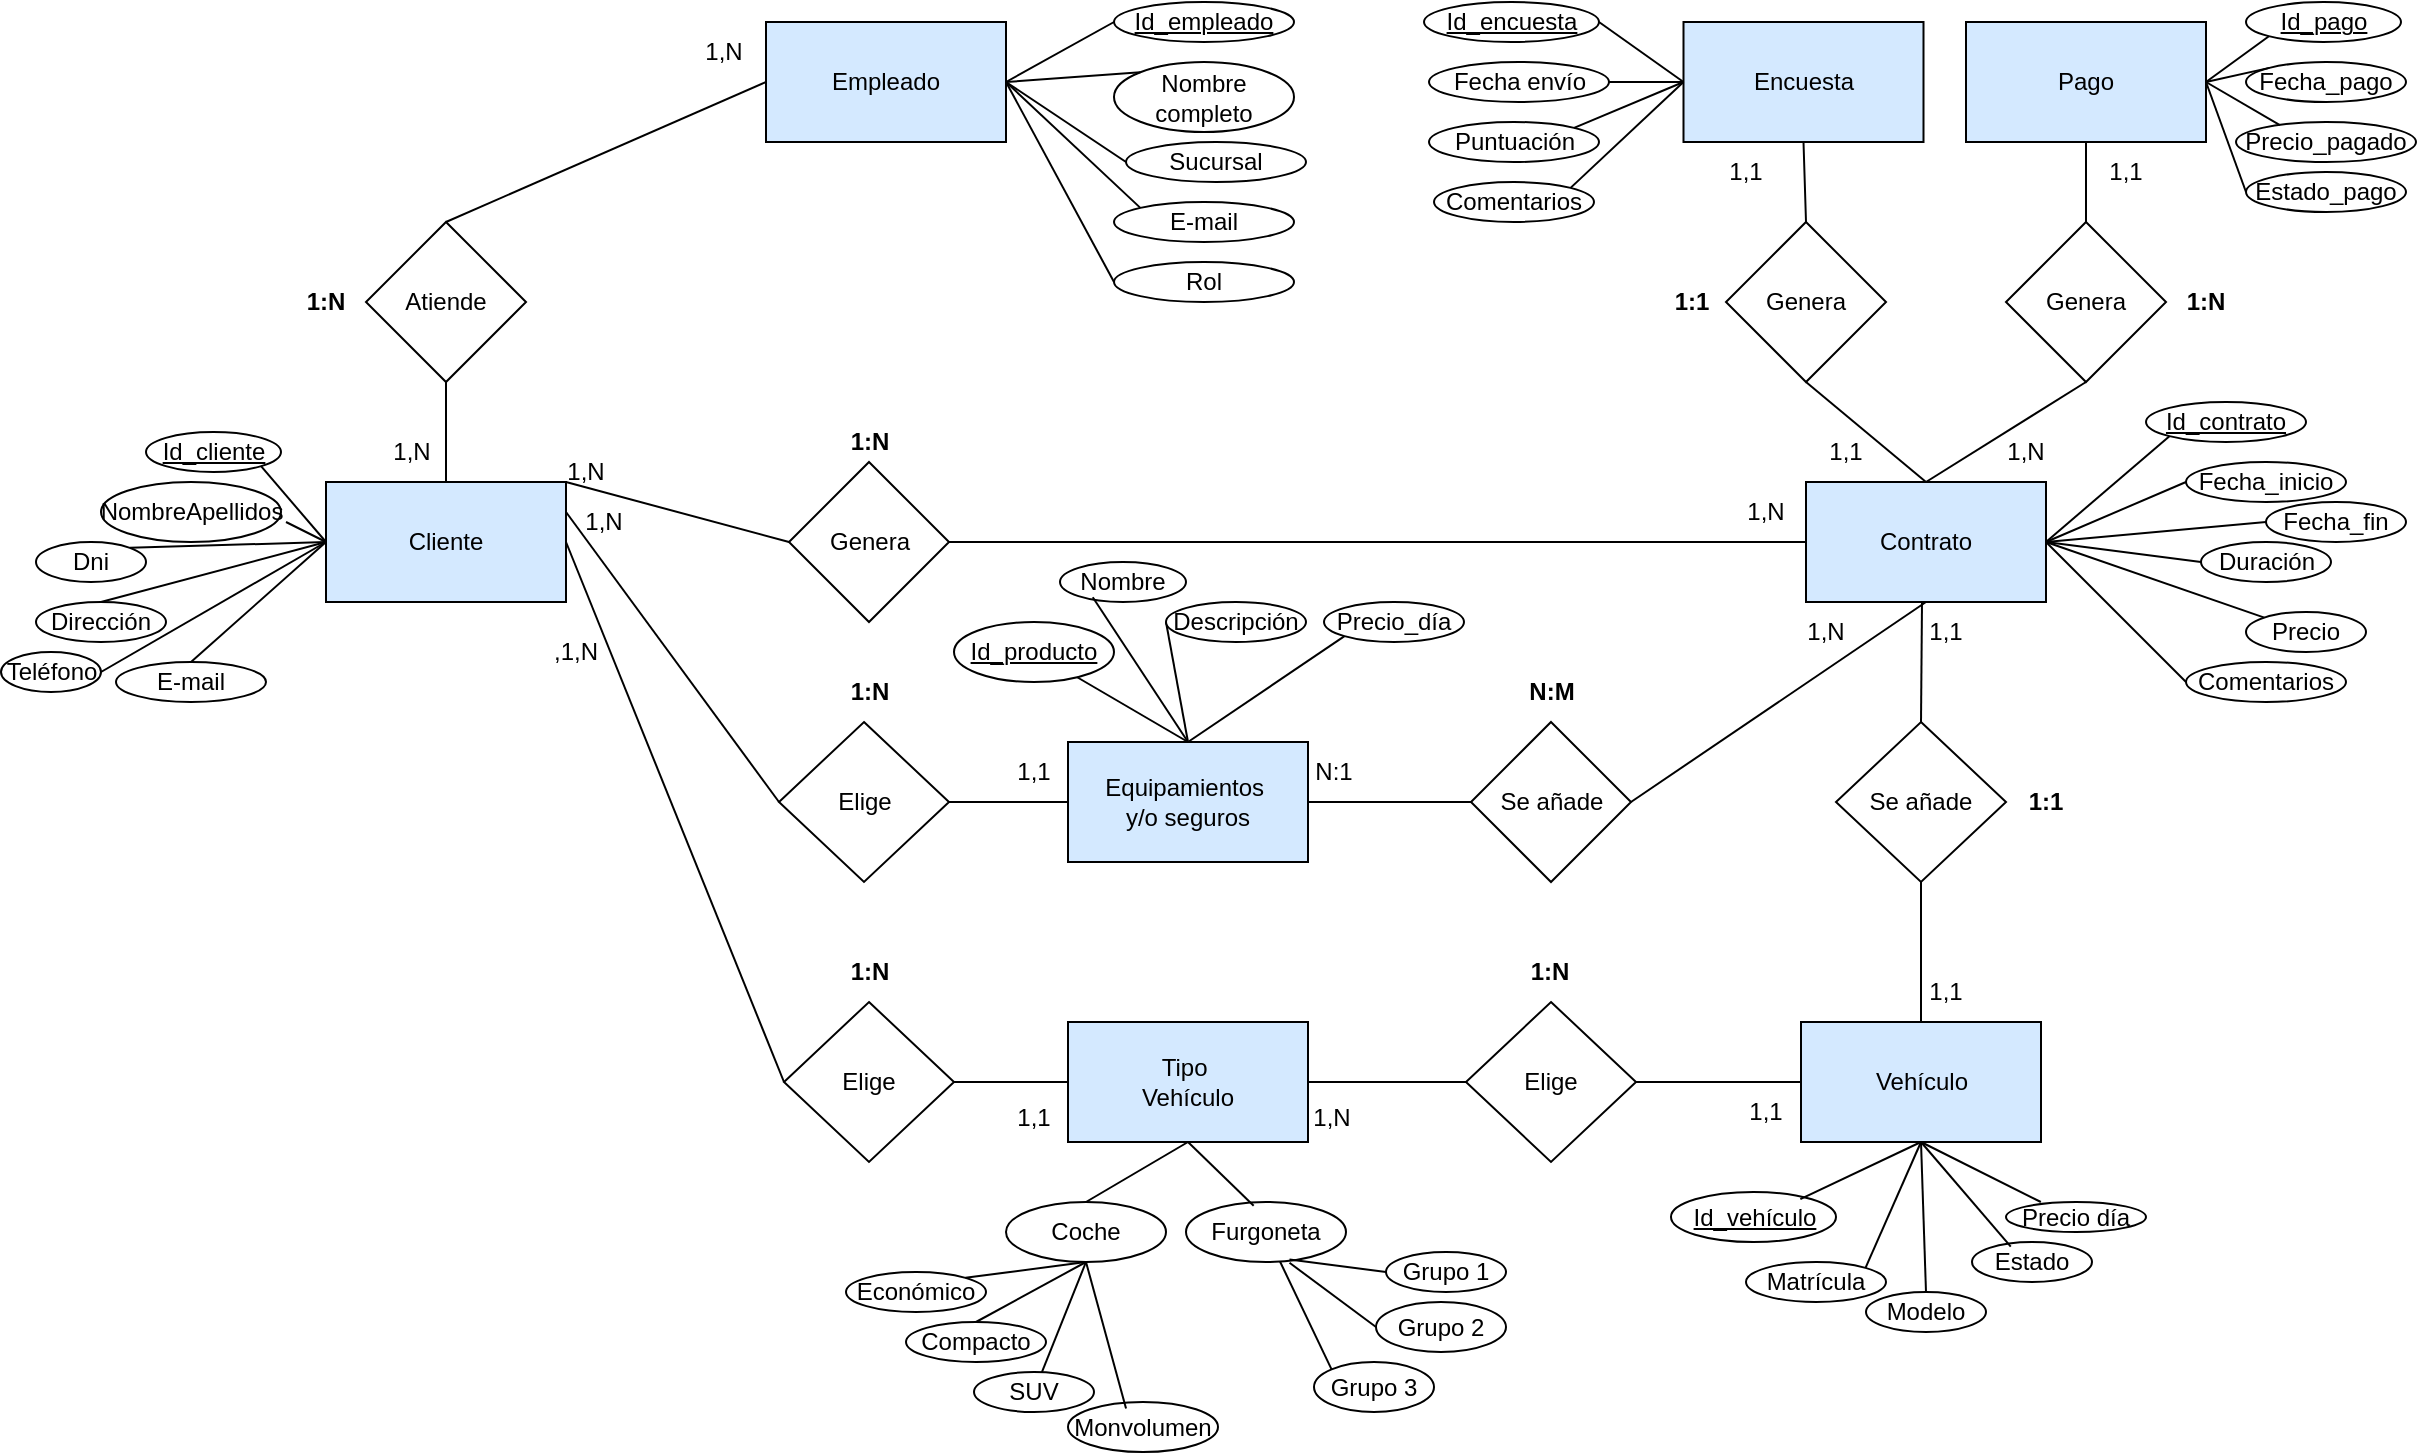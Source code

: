<mxfile version="22.0.2" type="device">
  <diagram name="Página-1" id="fV-J__cZfQo93oOP77fv">
    <mxGraphModel dx="2089" dy="1761" grid="1" gridSize="10" guides="1" tooltips="1" connect="1" arrows="1" fold="1" page="1" pageScale="1" pageWidth="827" pageHeight="1169" background="#FFFFFF" math="0" shadow="0">
      <root>
        <mxCell id="0" />
        <mxCell id="1" parent="0" />
        <mxCell id="uSXimBow2SyvMB53U5gD-1" value="Tipo&amp;nbsp;&lt;br&gt;Vehículo" style="rounded=0;whiteSpace=wrap;html=1;fillColor=#D4E9FF;" parent="1" vertex="1">
          <mxGeometry x="251" y="240" width="120" height="60" as="geometry" />
        </mxCell>
        <mxCell id="uSXimBow2SyvMB53U5gD-2" value="Equipamientos&amp;nbsp;&lt;br&gt;y/o seguros" style="rounded=0;whiteSpace=wrap;html=1;fillColor=#D4E9FF" parent="1" vertex="1">
          <mxGeometry x="251" y="100" width="120" height="60" as="geometry" />
        </mxCell>
        <mxCell id="uSXimBow2SyvMB53U5gD-3" value="Contrato" style="rounded=0;whiteSpace=wrap;html=1;fillColor=#D4E9FF" parent="1" vertex="1">
          <mxGeometry x="620" y="-30" width="120" height="60" as="geometry" />
        </mxCell>
        <mxCell id="uSXimBow2SyvMB53U5gD-4" value="Cliente" style="rounded=0;whiteSpace=wrap;html=1;fillColor=#D4E9FF;" parent="1" vertex="1">
          <mxGeometry x="-120" y="-30" width="120" height="60" as="geometry" />
        </mxCell>
        <mxCell id="uSXimBow2SyvMB53U5gD-5" value="Empleado" style="rounded=0;whiteSpace=wrap;html=1;fillColor=#D4E9FF;" parent="1" vertex="1">
          <mxGeometry x="100" y="-260" width="120" height="60" as="geometry" />
        </mxCell>
        <mxCell id="uSXimBow2SyvMB53U5gD-6" value="Pago" style="rounded=0;whiteSpace=wrap;html=1;fillColor=#D4E9FF;" parent="1" vertex="1">
          <mxGeometry x="700" y="-260" width="120" height="60" as="geometry" />
        </mxCell>
        <mxCell id="uSXimBow2SyvMB53U5gD-7" value="Encuesta" style="rounded=0;whiteSpace=wrap;html=1;fillColor=#D4E9FF" parent="1" vertex="1">
          <mxGeometry x="558.75" y="-260" width="120" height="60" as="geometry" />
        </mxCell>
        <mxCell id="uSXimBow2SyvMB53U5gD-16" value="Fecha_inicio" style="ellipse;whiteSpace=wrap;html=1;" parent="1" vertex="1">
          <mxGeometry x="810" y="-40" width="80" height="20" as="geometry" />
        </mxCell>
        <mxCell id="uSXimBow2SyvMB53U5gD-21" value="Precio" style="ellipse;whiteSpace=wrap;html=1;" parent="1" vertex="1">
          <mxGeometry x="840" y="35" width="60" height="20" as="geometry" />
        </mxCell>
        <mxCell id="uSXimBow2SyvMB53U5gD-22" value="&lt;div&gt;Duración&lt;/div&gt;" style="ellipse;whiteSpace=wrap;html=1;" parent="1" vertex="1">
          <mxGeometry x="817.5" width="65" height="20" as="geometry" />
        </mxCell>
        <mxCell id="uSXimBow2SyvMB53U5gD-23" value="&lt;div&gt;Comentarios&lt;/div&gt;" style="ellipse;whiteSpace=wrap;html=1;" parent="1" vertex="1">
          <mxGeometry x="810" y="60" width="80" height="20" as="geometry" />
        </mxCell>
        <mxCell id="uSXimBow2SyvMB53U5gD-25" value="Fecha_pago" style="ellipse;whiteSpace=wrap;html=1;" parent="1" vertex="1">
          <mxGeometry x="840" y="-240" width="80" height="20" as="geometry" />
        </mxCell>
        <mxCell id="uSXimBow2SyvMB53U5gD-26" value="&lt;div&gt;Fecha_fin&lt;/div&gt;" style="ellipse;whiteSpace=wrap;html=1;" parent="1" vertex="1">
          <mxGeometry x="850" y="-20" width="70" height="20" as="geometry" />
        </mxCell>
        <mxCell id="uSXimBow2SyvMB53U5gD-27" value="&lt;u&gt;Id_contrato&lt;/u&gt;" style="ellipse;whiteSpace=wrap;html=1;" parent="1" vertex="1">
          <mxGeometry x="790" y="-70" width="80" height="20" as="geometry" />
        </mxCell>
        <mxCell id="uSXimBow2SyvMB53U5gD-28" value="" style="endArrow=none;html=1;rounded=0;exitX=1;exitY=0.5;exitDx=0;exitDy=0;entryX=0;entryY=0.5;entryDx=0;entryDy=0;" parent="1" source="uSXimBow2SyvMB53U5gD-3" target="uSXimBow2SyvMB53U5gD-22" edge="1">
          <mxGeometry width="50" height="50" relative="1" as="geometry">
            <mxPoint x="790" y="-40" as="sourcePoint" />
            <mxPoint x="894.657" y="22.794" as="targetPoint" />
          </mxGeometry>
        </mxCell>
        <mxCell id="uSXimBow2SyvMB53U5gD-29" value="" style="endArrow=none;html=1;rounded=0;entryX=1;entryY=0.5;entryDx=0;entryDy=0;exitX=0;exitY=1;exitDx=0;exitDy=0;" parent="1" source="uSXimBow2SyvMB53U5gD-27" target="uSXimBow2SyvMB53U5gD-3" edge="1">
          <mxGeometry width="50" height="50" relative="1" as="geometry">
            <mxPoint x="335" y="170" as="sourcePoint" />
            <mxPoint x="440" y="148" as="targetPoint" />
          </mxGeometry>
        </mxCell>
        <mxCell id="uSXimBow2SyvMB53U5gD-30" value="" style="endArrow=none;html=1;rounded=0;entryX=0;entryY=0.5;entryDx=0;entryDy=0;exitX=1;exitY=0.5;exitDx=0;exitDy=0;" parent="1" source="uSXimBow2SyvMB53U5gD-3" target="uSXimBow2SyvMB53U5gD-26" edge="1">
          <mxGeometry width="50" height="50" relative="1" as="geometry">
            <mxPoint x="415" y="140" as="sourcePoint" />
            <mxPoint x="465" y="90" as="targetPoint" />
          </mxGeometry>
        </mxCell>
        <mxCell id="uSXimBow2SyvMB53U5gD-31" value="" style="endArrow=none;html=1;rounded=0;entryX=1;entryY=0.5;entryDx=0;entryDy=0;exitX=0;exitY=0.5;exitDx=0;exitDy=0;" parent="1" source="uSXimBow2SyvMB53U5gD-16" target="uSXimBow2SyvMB53U5gD-3" edge="1">
          <mxGeometry width="50" height="50" relative="1" as="geometry">
            <mxPoint x="389" y="140" as="sourcePoint" />
            <mxPoint x="439" y="90" as="targetPoint" />
          </mxGeometry>
        </mxCell>
        <mxCell id="uSXimBow2SyvMB53U5gD-32" value="" style="endArrow=none;html=1;rounded=0;entryX=0;entryY=0.5;entryDx=0;entryDy=0;exitX=1;exitY=0.5;exitDx=0;exitDy=0;" parent="1" source="uSXimBow2SyvMB53U5gD-3" target="uSXimBow2SyvMB53U5gD-23" edge="1">
          <mxGeometry width="50" height="50" relative="1" as="geometry">
            <mxPoint x="770" y="120" as="sourcePoint" />
            <mxPoint x="475" y="104" as="targetPoint" />
          </mxGeometry>
        </mxCell>
        <mxCell id="uSXimBow2SyvMB53U5gD-33" value="" style="endArrow=none;html=1;rounded=0;entryX=1;entryY=0;entryDx=0;entryDy=0;exitX=0;exitY=0.5;exitDx=0;exitDy=0;" parent="1" source="uSXimBow2SyvMB53U5gD-7" target="uSXimBow2SyvMB53U5gD-76" edge="1">
          <mxGeometry width="50" height="50" relative="1" as="geometry">
            <mxPoint x="340" y="110" as="sourcePoint" />
            <mxPoint x="290" y="535" as="targetPoint" />
          </mxGeometry>
        </mxCell>
        <mxCell id="uSXimBow2SyvMB53U5gD-34" value="" style="endArrow=none;html=1;rounded=0;exitX=1;exitY=0.5;exitDx=0;exitDy=0;" parent="1" source="uSXimBow2SyvMB53U5gD-3" target="uSXimBow2SyvMB53U5gD-21" edge="1">
          <mxGeometry width="50" height="50" relative="1" as="geometry">
            <mxPoint x="770" y="120" as="sourcePoint" />
            <mxPoint x="630" y="110" as="targetPoint" />
          </mxGeometry>
        </mxCell>
        <mxCell id="uSXimBow2SyvMB53U5gD-35" value="&lt;u&gt;Id_pago&lt;/u&gt;" style="ellipse;whiteSpace=wrap;html=1;" parent="1" vertex="1">
          <mxGeometry x="840" y="-270" width="77.5" height="20" as="geometry" />
        </mxCell>
        <mxCell id="uSXimBow2SyvMB53U5gD-36" value="Estado_pago" style="ellipse;whiteSpace=wrap;html=1;" parent="1" vertex="1">
          <mxGeometry x="840" y="-185" width="80" height="20" as="geometry" />
        </mxCell>
        <mxCell id="uSXimBow2SyvMB53U5gD-37" value="Precio_pagado" style="ellipse;whiteSpace=wrap;html=1;" parent="1" vertex="1">
          <mxGeometry x="835" y="-210" width="90" height="20" as="geometry" />
        </mxCell>
        <mxCell id="uSXimBow2SyvMB53U5gD-38" value="" style="endArrow=none;html=1;rounded=0;entryX=0;entryY=0;entryDx=0;entryDy=0;exitX=1;exitY=0.5;exitDx=0;exitDy=0;" parent="1" source="uSXimBow2SyvMB53U5gD-6" target="uSXimBow2SyvMB53U5gD-25" edge="1">
          <mxGeometry width="50" height="50" relative="1" as="geometry">
            <mxPoint x="540" y="210" as="sourcePoint" />
            <mxPoint x="590" y="160" as="targetPoint" />
          </mxGeometry>
        </mxCell>
        <mxCell id="uSXimBow2SyvMB53U5gD-39" value="" style="endArrow=none;html=1;rounded=0;entryX=0;entryY=1;entryDx=0;entryDy=0;exitX=1;exitY=0.5;exitDx=0;exitDy=0;" parent="1" source="uSXimBow2SyvMB53U5gD-6" target="uSXimBow2SyvMB53U5gD-35" edge="1">
          <mxGeometry width="50" height="50" relative="1" as="geometry">
            <mxPoint x="575" y="215" as="sourcePoint" />
            <mxPoint x="625" y="165" as="targetPoint" />
          </mxGeometry>
        </mxCell>
        <mxCell id="uSXimBow2SyvMB53U5gD-40" value="" style="endArrow=none;html=1;rounded=0;exitX=1;exitY=0.5;exitDx=0;exitDy=0;entryX=0;entryY=0.5;entryDx=0;entryDy=0;" parent="1" source="uSXimBow2SyvMB53U5gD-6" target="uSXimBow2SyvMB53U5gD-36" edge="1">
          <mxGeometry width="50" height="50" relative="1" as="geometry">
            <mxPoint x="730" y="300" as="sourcePoint" />
            <mxPoint x="840" y="-180" as="targetPoint" />
          </mxGeometry>
        </mxCell>
        <mxCell id="uSXimBow2SyvMB53U5gD-41" value="" style="endArrow=none;html=1;rounded=0;entryX=0.244;entryY=0.08;entryDx=0;entryDy=0;entryPerimeter=0;" parent="1" target="uSXimBow2SyvMB53U5gD-37" edge="1">
          <mxGeometry width="50" height="50" relative="1" as="geometry">
            <mxPoint x="820" y="-230" as="sourcePoint" />
            <mxPoint x="800" y="195" as="targetPoint" />
          </mxGeometry>
        </mxCell>
        <mxCell id="uSXimBow2SyvMB53U5gD-42" value="" style="endArrow=none;html=1;rounded=0;entryX=0;entryY=0.5;entryDx=0;entryDy=0;exitX=0.5;exitY=0;exitDx=0;exitDy=0;" parent="1" source="uSXimBow2SyvMB53U5gD-2" target="uSXimBow2SyvMB53U5gD-43" edge="1">
          <mxGeometry width="50" height="50" relative="1" as="geometry">
            <mxPoint x="720" y="390" as="sourcePoint" />
            <mxPoint x="750" y="410" as="targetPoint" />
          </mxGeometry>
        </mxCell>
        <mxCell id="uSXimBow2SyvMB53U5gD-43" value="Descripción" style="ellipse;whiteSpace=wrap;html=1;" parent="1" vertex="1">
          <mxGeometry x="300" y="30" width="70" height="20" as="geometry" />
        </mxCell>
        <mxCell id="uSXimBow2SyvMB53U5gD-44" value="Nombre" style="ellipse;whiteSpace=wrap;html=1;" parent="1" vertex="1">
          <mxGeometry x="247" y="10" width="63" height="20" as="geometry" />
        </mxCell>
        <mxCell id="uSXimBow2SyvMB53U5gD-45" value="&lt;u&gt;Id_producto&lt;/u&gt;" style="ellipse;whiteSpace=wrap;html=1;" parent="1" vertex="1">
          <mxGeometry x="194" y="40" width="80" height="30" as="geometry" />
        </mxCell>
        <mxCell id="uSXimBow2SyvMB53U5gD-46" value="" style="endArrow=none;html=1;rounded=0;exitX=0.5;exitY=0;exitDx=0;exitDy=0;" parent="1" target="uSXimBow2SyvMB53U5gD-45" edge="1" source="uSXimBow2SyvMB53U5gD-2">
          <mxGeometry width="50" height="50" relative="1" as="geometry">
            <mxPoint x="910" y="240" as="sourcePoint" />
            <mxPoint x="730" y="390" as="targetPoint" />
          </mxGeometry>
        </mxCell>
        <mxCell id="uSXimBow2SyvMB53U5gD-47" value="" style="endArrow=none;html=1;rounded=0;entryX=0.26;entryY=0.88;entryDx=0;entryDy=0;exitX=0.5;exitY=0;exitDx=0;exitDy=0;entryPerimeter=0;" parent="1" source="uSXimBow2SyvMB53U5gD-2" target="uSXimBow2SyvMB53U5gD-44" edge="1">
          <mxGeometry width="50" height="50" relative="1" as="geometry">
            <mxPoint x="920" y="260" as="sourcePoint" />
            <mxPoint x="730" y="440" as="targetPoint" />
          </mxGeometry>
        </mxCell>
        <mxCell id="uSXimBow2SyvMB53U5gD-48" value="" style="endArrow=none;html=1;rounded=0;entryX=0;entryY=1;entryDx=0;entryDy=0;exitX=0.5;exitY=0;exitDx=0;exitDy=0;" parent="1" source="uSXimBow2SyvMB53U5gD-2" target="uSXimBow2SyvMB53U5gD-49" edge="1">
          <mxGeometry width="50" height="50" relative="1" as="geometry">
            <mxPoint x="730" y="440" as="sourcePoint" />
            <mxPoint x="780" y="390" as="targetPoint" />
          </mxGeometry>
        </mxCell>
        <mxCell id="uSXimBow2SyvMB53U5gD-49" value="Precio_día" style="ellipse;whiteSpace=wrap;html=1;" parent="1" vertex="1">
          <mxGeometry x="379" y="30" width="70" height="20" as="geometry" />
        </mxCell>
        <mxCell id="uSXimBow2SyvMB53U5gD-50" value="E-mail" style="ellipse;whiteSpace=wrap;html=1;" parent="1" vertex="1">
          <mxGeometry x="-225" y="60" width="75" height="20" as="geometry" />
        </mxCell>
        <mxCell id="uSXimBow2SyvMB53U5gD-51" value="Dirección" style="ellipse;whiteSpace=wrap;html=1;" parent="1" vertex="1">
          <mxGeometry x="-265" y="30" width="65" height="20" as="geometry" />
        </mxCell>
        <mxCell id="uSXimBow2SyvMB53U5gD-52" value="Dni" style="ellipse;whiteSpace=wrap;html=1;" parent="1" vertex="1">
          <mxGeometry x="-265" width="55" height="20" as="geometry" />
        </mxCell>
        <mxCell id="uSXimBow2SyvMB53U5gD-53" value="&lt;u&gt;Id_cliente&lt;/u&gt;" style="ellipse;whiteSpace=wrap;html=1;" parent="1" vertex="1">
          <mxGeometry x="-210" y="-55" width="67.5" height="20" as="geometry" />
        </mxCell>
        <mxCell id="uSXimBow2SyvMB53U5gD-55" value="NombreApellidos" style="ellipse;whiteSpace=wrap;html=1;" parent="1" vertex="1">
          <mxGeometry x="-232.5" y="-30" width="90" height="30" as="geometry" />
        </mxCell>
        <mxCell id="uSXimBow2SyvMB53U5gD-58" value="" style="endArrow=none;html=1;rounded=0;entryX=0;entryY=0.5;entryDx=0;entryDy=0;" parent="1" target="uSXimBow2SyvMB53U5gD-4" edge="1">
          <mxGeometry width="50" height="50" relative="1" as="geometry">
            <mxPoint x="-140" y="-10" as="sourcePoint" />
            <mxPoint x="650" y="590" as="targetPoint" />
          </mxGeometry>
        </mxCell>
        <mxCell id="uSXimBow2SyvMB53U5gD-59" value="" style="endArrow=none;html=1;rounded=0;entryX=0;entryY=0.5;entryDx=0;entryDy=0;exitX=0.5;exitY=0;exitDx=0;exitDy=0;" parent="1" source="uSXimBow2SyvMB53U5gD-51" target="uSXimBow2SyvMB53U5gD-4" edge="1">
          <mxGeometry width="50" height="50" relative="1" as="geometry">
            <mxPoint x="550" y="635" as="sourcePoint" />
            <mxPoint x="600" y="585" as="targetPoint" />
          </mxGeometry>
        </mxCell>
        <mxCell id="uSXimBow2SyvMB53U5gD-60" value="" style="endArrow=none;html=1;rounded=0;exitX=1;exitY=0;exitDx=0;exitDy=0;" parent="1" source="uSXimBow2SyvMB53U5gD-52" edge="1">
          <mxGeometry width="50" height="50" relative="1" as="geometry">
            <mxPoint x="570" y="540" as="sourcePoint" />
            <mxPoint x="-120" as="targetPoint" />
          </mxGeometry>
        </mxCell>
        <mxCell id="uSXimBow2SyvMB53U5gD-61" value="" style="endArrow=none;html=1;rounded=0;entryX=0;entryY=0.5;entryDx=0;entryDy=0;exitX=1;exitY=1;exitDx=0;exitDy=0;" parent="1" source="uSXimBow2SyvMB53U5gD-53" target="uSXimBow2SyvMB53U5gD-4" edge="1">
          <mxGeometry width="50" height="50" relative="1" as="geometry">
            <mxPoint x="-140" y="-45" as="sourcePoint" />
            <mxPoint x="30" y="560" as="targetPoint" />
          </mxGeometry>
        </mxCell>
        <mxCell id="uSXimBow2SyvMB53U5gD-62" value="" style="endArrow=none;html=1;rounded=0;exitX=0.5;exitY=0;exitDx=0;exitDy=0;" parent="1" source="uSXimBow2SyvMB53U5gD-50" edge="1">
          <mxGeometry width="50" height="50" relative="1" as="geometry">
            <mxPoint x="150" y="670" as="sourcePoint" />
            <mxPoint x="-120" as="targetPoint" />
          </mxGeometry>
        </mxCell>
        <mxCell id="uSXimBow2SyvMB53U5gD-63" value="Teléfono" style="ellipse;whiteSpace=wrap;html=1;" parent="1" vertex="1">
          <mxGeometry x="-282.5" y="55" width="50" height="20" as="geometry" />
        </mxCell>
        <mxCell id="uSXimBow2SyvMB53U5gD-64" value="" style="endArrow=none;html=1;rounded=0;exitX=1;exitY=0.5;exitDx=0;exitDy=0;" parent="1" source="uSXimBow2SyvMB53U5gD-63" edge="1">
          <mxGeometry width="50" height="50" relative="1" as="geometry">
            <mxPoint x="230" y="690" as="sourcePoint" />
            <mxPoint x="-120" as="targetPoint" />
          </mxGeometry>
        </mxCell>
        <mxCell id="uSXimBow2SyvMB53U5gD-65" value="&lt;div&gt;Estado&lt;/div&gt;" style="ellipse;whiteSpace=wrap;html=1;" parent="1" vertex="1">
          <mxGeometry x="703" y="350" width="60" height="20" as="geometry" />
        </mxCell>
        <mxCell id="uSXimBow2SyvMB53U5gD-66" value="Matrícula" style="ellipse;whiteSpace=wrap;html=1;" parent="1" vertex="1">
          <mxGeometry x="590" y="360" width="70" height="20" as="geometry" />
        </mxCell>
        <mxCell id="uSXimBow2SyvMB53U5gD-67" value="&lt;div&gt;Modelo&lt;/div&gt;" style="ellipse;whiteSpace=wrap;html=1;" parent="1" vertex="1">
          <mxGeometry x="650" y="375" width="60" height="20" as="geometry" />
        </mxCell>
        <mxCell id="uSXimBow2SyvMB53U5gD-68" value="&lt;u&gt;Id_vehículo&lt;/u&gt;" style="ellipse;whiteSpace=wrap;html=1;" parent="1" vertex="1">
          <mxGeometry x="552.5" y="325" width="82.5" height="25" as="geometry" />
        </mxCell>
        <mxCell id="uSXimBow2SyvMB53U5gD-69" value="Precio día" style="ellipse;whiteSpace=wrap;html=1;" parent="1" vertex="1">
          <mxGeometry x="720" y="330" width="70" height="15" as="geometry" />
        </mxCell>
        <mxCell id="uSXimBow2SyvMB53U5gD-70" value="" style="endArrow=none;html=1;rounded=0;entryX=1;entryY=0;entryDx=0;entryDy=0;exitX=0.5;exitY=1;exitDx=0;exitDy=0;" parent="1" source="lZ2ELk1dQo8QPDQYmGzR-3" target="uSXimBow2SyvMB53U5gD-66" edge="1">
          <mxGeometry width="50" height="50" relative="1" as="geometry">
            <mxPoint x="340" y="330" as="sourcePoint" />
            <mxPoint x="280" y="640" as="targetPoint" />
          </mxGeometry>
        </mxCell>
        <mxCell id="uSXimBow2SyvMB53U5gD-71" value="" style="endArrow=none;html=1;rounded=0;entryX=0.5;entryY=1;entryDx=0;entryDy=0;exitX=0.784;exitY=0.144;exitDx=0;exitDy=0;exitPerimeter=0;" parent="1" source="uSXimBow2SyvMB53U5gD-68" target="lZ2ELk1dQo8QPDQYmGzR-3" edge="1">
          <mxGeometry width="50" height="50" relative="1" as="geometry">
            <mxPoint x="140" y="490" as="sourcePoint" />
            <mxPoint x="190" y="440" as="targetPoint" />
          </mxGeometry>
        </mxCell>
        <mxCell id="uSXimBow2SyvMB53U5gD-72" value="" style="endArrow=none;html=1;rounded=0;entryX=0.5;entryY=0;entryDx=0;entryDy=0;exitX=0.5;exitY=1;exitDx=0;exitDy=0;" parent="1" source="lZ2ELk1dQo8QPDQYmGzR-3" target="uSXimBow2SyvMB53U5gD-67" edge="1">
          <mxGeometry width="50" height="50" relative="1" as="geometry">
            <mxPoint x="340" y="330" as="sourcePoint" />
            <mxPoint x="260" y="545" as="targetPoint" />
          </mxGeometry>
        </mxCell>
        <mxCell id="uSXimBow2SyvMB53U5gD-73" value="" style="endArrow=none;html=1;rounded=0;exitX=0.5;exitY=1;exitDx=0;exitDy=0;entryX=0.323;entryY=0.115;entryDx=0;entryDy=0;entryPerimeter=0;" parent="1" source="lZ2ELk1dQo8QPDQYmGzR-3" target="uSXimBow2SyvMB53U5gD-65" edge="1">
          <mxGeometry width="50" height="50" relative="1" as="geometry">
            <mxPoint x="10" y="700" as="sourcePoint" />
            <mxPoint x="380" y="290" as="targetPoint" />
          </mxGeometry>
        </mxCell>
        <mxCell id="uSXimBow2SyvMB53U5gD-74" value="" style="endArrow=none;html=1;rounded=0;exitX=0.5;exitY=1;exitDx=0;exitDy=0;entryX=0.249;entryY=0;entryDx=0;entryDy=0;entryPerimeter=0;" parent="1" source="lZ2ELk1dQo8QPDQYmGzR-3" target="uSXimBow2SyvMB53U5gD-69" edge="1">
          <mxGeometry width="50" height="50" relative="1" as="geometry">
            <mxPoint x="670" y="330" as="sourcePoint" />
            <mxPoint x="740" y="450" as="targetPoint" />
          </mxGeometry>
        </mxCell>
        <mxCell id="uSXimBow2SyvMB53U5gD-76" value="Comentarios" style="ellipse;whiteSpace=wrap;html=1;" parent="1" vertex="1">
          <mxGeometry x="434" y="-180" width="80" height="20" as="geometry" />
        </mxCell>
        <mxCell id="uSXimBow2SyvMB53U5gD-77" value="&lt;u&gt;Id_encuesta&lt;/u&gt;" style="ellipse;whiteSpace=wrap;html=1;" parent="1" vertex="1">
          <mxGeometry x="429" y="-270" width="87.5" height="20" as="geometry" />
        </mxCell>
        <mxCell id="uSXimBow2SyvMB53U5gD-78" value="Puntuación" style="ellipse;whiteSpace=wrap;html=1;" parent="1" vertex="1">
          <mxGeometry x="431.5" y="-210" width="85" height="20" as="geometry" />
        </mxCell>
        <mxCell id="uSXimBow2SyvMB53U5gD-79" value="Fecha envío" style="ellipse;whiteSpace=wrap;html=1;" parent="1" vertex="1">
          <mxGeometry x="431.5" y="-240" width="90" height="20" as="geometry" />
        </mxCell>
        <mxCell id="uSXimBow2SyvMB53U5gD-80" value="" style="endArrow=none;html=1;rounded=0;entryX=1;entryY=0.5;entryDx=0;entryDy=0;exitX=0;exitY=0.5;exitDx=0;exitDy=0;" parent="1" target="uSXimBow2SyvMB53U5gD-79" edge="1" source="uSXimBow2SyvMB53U5gD-7">
          <mxGeometry width="50" height="50" relative="1" as="geometry">
            <mxPoint x="340" y="80" as="sourcePoint" />
            <mxPoint x="350" y="580" as="targetPoint" />
          </mxGeometry>
        </mxCell>
        <mxCell id="uSXimBow2SyvMB53U5gD-81" value="" style="endArrow=none;html=1;rounded=0;entryX=1;entryY=0;entryDx=0;entryDy=0;exitX=0;exitY=0.5;exitDx=0;exitDy=0;" parent="1" source="uSXimBow2SyvMB53U5gD-7" target="uSXimBow2SyvMB53U5gD-78" edge="1">
          <mxGeometry width="50" height="50" relative="1" as="geometry">
            <mxPoint x="240" y="660" as="sourcePoint" />
            <mxPoint x="290" y="610" as="targetPoint" />
          </mxGeometry>
        </mxCell>
        <mxCell id="uSXimBow2SyvMB53U5gD-82" value="" style="endArrow=none;html=1;rounded=0;entryX=1;entryY=0.5;entryDx=0;entryDy=0;exitX=0;exitY=0.5;exitDx=0;exitDy=0;" parent="1" source="uSXimBow2SyvMB53U5gD-7" target="uSXimBow2SyvMB53U5gD-77" edge="1">
          <mxGeometry width="50" height="50" relative="1" as="geometry">
            <mxPoint x="390" y="610" as="sourcePoint" />
            <mxPoint x="440" y="560" as="targetPoint" />
          </mxGeometry>
        </mxCell>
        <mxCell id="uSXimBow2SyvMB53U5gD-83" value="Atiende" style="rhombus;whiteSpace=wrap;html=1;" parent="1" vertex="1">
          <mxGeometry x="-100" y="-160" width="80" height="80" as="geometry" />
        </mxCell>
        <mxCell id="uSXimBow2SyvMB53U5gD-88" value="" style="endArrow=none;html=1;rounded=0;entryX=0;entryY=0.5;entryDx=0;entryDy=0;exitX=1;exitY=0.5;exitDx=0;exitDy=0;" parent="1" source="ELVU8j1Wu9aHbOI0-rem-1" target="uSXimBow2SyvMB53U5gD-1" edge="1">
          <mxGeometry width="50" height="50" relative="1" as="geometry">
            <mxPoint x="365" y="440" as="sourcePoint" />
            <mxPoint x="190" y="440" as="targetPoint" />
          </mxGeometry>
        </mxCell>
        <mxCell id="ELVU8j1Wu9aHbOI0-rem-1" value="Elige" style="rhombus;whiteSpace=wrap;html=1;" parent="1" vertex="1">
          <mxGeometry x="109" y="230" width="85" height="80" as="geometry" />
        </mxCell>
        <mxCell id="ELVU8j1Wu9aHbOI0-rem-4" value="" style="endArrow=none;html=1;rounded=0;entryX=0;entryY=0.5;entryDx=0;entryDy=0;exitX=1;exitY=0.5;exitDx=0;exitDy=0;" parent="1" source="uSXimBow2SyvMB53U5gD-4" target="ELVU8j1Wu9aHbOI0-rem-1" edge="1">
          <mxGeometry width="50" height="50" relative="1" as="geometry">
            <mxPoint x="190" y="560" as="sourcePoint" />
            <mxPoint x="240" y="510" as="targetPoint" />
          </mxGeometry>
        </mxCell>
        <mxCell id="ELVU8j1Wu9aHbOI0-rem-6" value="Genera" style="rhombus;whiteSpace=wrap;html=1;" parent="1" vertex="1">
          <mxGeometry x="111.5" y="-40" width="80" height="80" as="geometry" />
        </mxCell>
        <mxCell id="ELVU8j1Wu9aHbOI0-rem-10" value="" style="endArrow=none;html=1;rounded=0;entryX=0;entryY=0.5;entryDx=0;entryDy=0;exitX=1;exitY=0.5;exitDx=0;exitDy=0;" parent="1" source="ELVU8j1Wu9aHbOI0-rem-6" target="uSXimBow2SyvMB53U5gD-3" edge="1">
          <mxGeometry width="50" height="50" relative="1" as="geometry">
            <mxPoint x="690" y="260" as="sourcePoint" />
            <mxPoint x="740" y="210" as="targetPoint" />
          </mxGeometry>
        </mxCell>
        <mxCell id="ELVU8j1Wu9aHbOI0-rem-12" value="Genera" style="rhombus;whiteSpace=wrap;html=1;" parent="1" vertex="1">
          <mxGeometry x="720" y="-160" width="80" height="80" as="geometry" />
        </mxCell>
        <mxCell id="ELVU8j1Wu9aHbOI0-rem-13" value="" style="endArrow=none;html=1;rounded=0;entryX=0.5;entryY=0;entryDx=0;entryDy=0;exitX=0.5;exitY=1;exitDx=0;exitDy=0;" parent="1" source="ELVU8j1Wu9aHbOI0-rem-12" target="uSXimBow2SyvMB53U5gD-3" edge="1">
          <mxGeometry width="50" height="50" relative="1" as="geometry">
            <mxPoint x="330" y="180" as="sourcePoint" />
            <mxPoint x="380" y="130" as="targetPoint" />
          </mxGeometry>
        </mxCell>
        <mxCell id="ELVU8j1Wu9aHbOI0-rem-14" value="" style="endArrow=none;html=1;rounded=0;exitX=0.5;exitY=1;exitDx=0;exitDy=0;" parent="1" source="uSXimBow2SyvMB53U5gD-6" target="ELVU8j1Wu9aHbOI0-rem-12" edge="1">
          <mxGeometry width="50" height="50" relative="1" as="geometry">
            <mxPoint x="280" y="210" as="sourcePoint" />
            <mxPoint x="330" y="160" as="targetPoint" />
          </mxGeometry>
        </mxCell>
        <mxCell id="ELVU8j1Wu9aHbOI0-rem-19" value="" style="endArrow=none;html=1;rounded=0;exitX=0.5;exitY=1;exitDx=0;exitDy=0;entryX=0.5;entryY=0;entryDx=0;entryDy=0;" parent="1" source="uSXimBow2SyvMB53U5gD-7" target="ELVU8j1Wu9aHbOI0-rem-62" edge="1">
          <mxGeometry width="50" height="50" relative="1" as="geometry">
            <mxPoint x="420" y="140" as="sourcePoint" />
            <mxPoint x="480" y="80" as="targetPoint" />
          </mxGeometry>
        </mxCell>
        <mxCell id="ELVU8j1Wu9aHbOI0-rem-31" value="Se añade" style="rhombus;whiteSpace=wrap;html=1;" parent="1" vertex="1">
          <mxGeometry x="635" y="90" width="85" height="80" as="geometry" />
        </mxCell>
        <mxCell id="ELVU8j1Wu9aHbOI0-rem-34" style="edgeStyle=orthogonalEdgeStyle;rounded=0;orthogonalLoop=1;jettySize=auto;html=1;exitX=0.5;exitY=1;exitDx=0;exitDy=0;" parent="1" source="uSXimBow2SyvMB53U5gD-63" target="uSXimBow2SyvMB53U5gD-63" edge="1">
          <mxGeometry relative="1" as="geometry" />
        </mxCell>
        <mxCell id="ELVU8j1Wu9aHbOI0-rem-35" value="1,1" style="text;html=1;strokeColor=none;fillColor=none;align=center;verticalAlign=middle;whiteSpace=wrap;rounded=0;" parent="1" vertex="1">
          <mxGeometry x="204" y="272.5" width="60" height="30" as="geometry" />
        </mxCell>
        <mxCell id="ELVU8j1Wu9aHbOI0-rem-36" value=",1,N" style="text;html=1;strokeColor=none;fillColor=none;align=center;verticalAlign=middle;whiteSpace=wrap;rounded=0;" parent="1" vertex="1">
          <mxGeometry x="-25" y="40" width="60" height="30" as="geometry" />
        </mxCell>
        <mxCell id="ELVU8j1Wu9aHbOI0-rem-37" value="&lt;b&gt;1:N&lt;/b&gt;" style="text;html=1;strokeColor=none;fillColor=none;align=center;verticalAlign=middle;whiteSpace=wrap;rounded=0;" parent="1" vertex="1">
          <mxGeometry x="-150" y="-135" width="60" height="30" as="geometry" />
        </mxCell>
        <mxCell id="ELVU8j1Wu9aHbOI0-rem-38" value="1,N" style="text;html=1;strokeColor=none;fillColor=none;align=center;verticalAlign=middle;whiteSpace=wrap;rounded=0;" parent="1" vertex="1">
          <mxGeometry x="49" y="-260" width="60" height="30" as="geometry" />
        </mxCell>
        <mxCell id="ELVU8j1Wu9aHbOI0-rem-39" value="&lt;b&gt;1:N&lt;/b&gt;" style="text;html=1;strokeColor=none;fillColor=none;align=center;verticalAlign=middle;whiteSpace=wrap;rounded=0;" parent="1" vertex="1">
          <mxGeometry x="121.5" y="200" width="60" height="30" as="geometry" />
        </mxCell>
        <mxCell id="ELVU8j1Wu9aHbOI0-rem-40" value="1,N" style="text;html=1;strokeColor=none;fillColor=none;align=center;verticalAlign=middle;whiteSpace=wrap;rounded=0;" parent="1" vertex="1">
          <mxGeometry x="700" y="-60" width="60" height="30" as="geometry" />
        </mxCell>
        <mxCell id="ELVU8j1Wu9aHbOI0-rem-41" value="1,1" style="text;html=1;strokeColor=none;fillColor=none;align=center;verticalAlign=middle;whiteSpace=wrap;rounded=0;" parent="1" vertex="1">
          <mxGeometry x="750" y="-200" width="60" height="30" as="geometry" />
        </mxCell>
        <mxCell id="ELVU8j1Wu9aHbOI0-rem-42" value="1,1" style="text;html=1;strokeColor=none;fillColor=none;align=center;verticalAlign=middle;whiteSpace=wrap;rounded=0;" parent="1" vertex="1">
          <mxGeometry x="560" y="-200" width="60" height="30" as="geometry" />
        </mxCell>
        <mxCell id="ELVU8j1Wu9aHbOI0-rem-48" value="" style="endArrow=none;html=1;rounded=0;entryX=0;entryY=0.5;entryDx=0;entryDy=0;exitX=0.5;exitY=0;exitDx=0;exitDy=0;" parent="1" source="uSXimBow2SyvMB53U5gD-83" target="uSXimBow2SyvMB53U5gD-5" edge="1">
          <mxGeometry width="50" height="50" relative="1" as="geometry">
            <mxPoint x="-180" y="220" as="sourcePoint" />
            <mxPoint x="-130" y="170" as="targetPoint" />
          </mxGeometry>
        </mxCell>
        <mxCell id="ELVU8j1Wu9aHbOI0-rem-49" value="" style="endArrow=none;html=1;rounded=0;entryX=0.5;entryY=1;entryDx=0;entryDy=0;exitX=0.5;exitY=0;exitDx=0;exitDy=0;" parent="1" source="uSXimBow2SyvMB53U5gD-4" target="uSXimBow2SyvMB53U5gD-83" edge="1">
          <mxGeometry width="50" height="50" relative="1" as="geometry">
            <mxPoint x="-290" y="310" as="sourcePoint" />
            <mxPoint x="-240" y="260" as="targetPoint" />
          </mxGeometry>
        </mxCell>
        <mxCell id="ELVU8j1Wu9aHbOI0-rem-50" value="E-mail" style="ellipse;whiteSpace=wrap;html=1;" parent="1" vertex="1">
          <mxGeometry x="274" y="-170" width="90" height="20" as="geometry" />
        </mxCell>
        <mxCell id="ELVU8j1Wu9aHbOI0-rem-51" value="Nombre completo" style="ellipse;whiteSpace=wrap;html=1;" parent="1" vertex="1">
          <mxGeometry x="274" y="-240" width="90" height="35" as="geometry" />
        </mxCell>
        <mxCell id="ELVU8j1Wu9aHbOI0-rem-52" value="&lt;u&gt;Id_empleado&lt;/u&gt;" style="ellipse;whiteSpace=wrap;html=1;" parent="1" vertex="1">
          <mxGeometry x="274" y="-270" width="90" height="20" as="geometry" />
        </mxCell>
        <mxCell id="ELVU8j1Wu9aHbOI0-rem-53" value="Sucursal" style="ellipse;whiteSpace=wrap;html=1;" parent="1" vertex="1">
          <mxGeometry x="280" y="-200" width="90" height="20" as="geometry" />
        </mxCell>
        <mxCell id="ELVU8j1Wu9aHbOI0-rem-54" value="" style="endArrow=none;html=1;rounded=0;entryX=0;entryY=0.5;entryDx=0;entryDy=0;exitX=1;exitY=0;exitDx=0;exitDy=0;" parent="1" source="uSXimBow2SyvMB53U5gD-4" target="ELVU8j1Wu9aHbOI0-rem-6" edge="1">
          <mxGeometry width="50" height="50" relative="1" as="geometry">
            <mxPoint y="360" as="sourcePoint" />
            <mxPoint x="100" y="240" as="targetPoint" />
          </mxGeometry>
        </mxCell>
        <mxCell id="ELVU8j1Wu9aHbOI0-rem-56" value="1,N" style="text;html=1;strokeColor=none;fillColor=none;align=center;verticalAlign=middle;whiteSpace=wrap;rounded=0;" parent="1" vertex="1">
          <mxGeometry x="-107.5" y="-60" width="60" height="30" as="geometry" />
        </mxCell>
        <mxCell id="ELVU8j1Wu9aHbOI0-rem-57" value="&lt;b&gt;1:N&lt;/b&gt;" style="text;html=1;strokeColor=none;fillColor=none;align=center;verticalAlign=middle;whiteSpace=wrap;rounded=0;" parent="1" vertex="1">
          <mxGeometry x="121.5" y="-65" width="60" height="30" as="geometry" />
        </mxCell>
        <mxCell id="ELVU8j1Wu9aHbOI0-rem-58" value="1,N" style="text;html=1;strokeColor=none;fillColor=none;align=center;verticalAlign=middle;whiteSpace=wrap;rounded=0;" parent="1" vertex="1">
          <mxGeometry x="-20" y="-50" width="60" height="30" as="geometry" />
        </mxCell>
        <mxCell id="ELVU8j1Wu9aHbOI0-rem-62" value="Genera" style="rhombus;whiteSpace=wrap;html=1;" parent="1" vertex="1">
          <mxGeometry x="580" y="-160" width="80" height="80" as="geometry" />
        </mxCell>
        <mxCell id="ELVU8j1Wu9aHbOI0-rem-63" value="" style="endArrow=none;html=1;rounded=0;entryX=0.5;entryY=0;entryDx=0;entryDy=0;exitX=0.5;exitY=1;exitDx=0;exitDy=0;" parent="1" source="ELVU8j1Wu9aHbOI0-rem-62" edge="1" target="uSXimBow2SyvMB53U5gD-3">
          <mxGeometry width="50" height="50" relative="1" as="geometry">
            <mxPoint x="620" y="-110" as="sourcePoint" />
            <mxPoint x="660" y="10" as="targetPoint" />
          </mxGeometry>
        </mxCell>
        <mxCell id="ELVU8j1Wu9aHbOI0-rem-64" value="" style="endArrow=none;html=1;rounded=0;entryX=0;entryY=0.5;entryDx=0;entryDy=0;exitX=1;exitY=0.5;exitDx=0;exitDy=0;" parent="1" target="ELVU8j1Wu9aHbOI0-rem-53" edge="1" source="uSXimBow2SyvMB53U5gD-5">
          <mxGeometry width="50" height="50" relative="1" as="geometry">
            <mxPoint x="-62" y="20" as="sourcePoint" />
            <mxPoint x="-290" y="185" as="targetPoint" />
          </mxGeometry>
        </mxCell>
        <mxCell id="ELVU8j1Wu9aHbOI0-rem-65" value="&lt;b&gt;1:1&lt;/b&gt;" style="text;html=1;strokeColor=none;fillColor=none;align=center;verticalAlign=middle;whiteSpace=wrap;rounded=0;" parent="1" vertex="1">
          <mxGeometry x="532.5" y="-135" width="60" height="30" as="geometry" />
        </mxCell>
        <mxCell id="ELVU8j1Wu9aHbOI0-rem-66" value="&lt;b&gt;1:N&lt;/b&gt;" style="text;html=1;strokeColor=none;fillColor=none;align=center;verticalAlign=middle;whiteSpace=wrap;rounded=0;" parent="1" vertex="1">
          <mxGeometry x="790" y="-135" width="60" height="30" as="geometry" />
        </mxCell>
        <mxCell id="ELVU8j1Wu9aHbOI0-rem-67" value="1,N" style="text;html=1;strokeColor=none;fillColor=none;align=center;verticalAlign=middle;whiteSpace=wrap;rounded=0;" parent="1" vertex="1">
          <mxGeometry x="570" y="-30" width="60" height="30" as="geometry" />
        </mxCell>
        <mxCell id="ELVU8j1Wu9aHbOI0-rem-68" value="1,1" style="text;html=1;strokeColor=none;fillColor=none;align=center;verticalAlign=middle;whiteSpace=wrap;rounded=0;" parent="1" vertex="1">
          <mxGeometry x="610" y="-60" width="60" height="30" as="geometry" />
        </mxCell>
        <mxCell id="ELVU8j1Wu9aHbOI0-rem-71" value="Rol" style="ellipse;whiteSpace=wrap;html=1;" parent="1" vertex="1">
          <mxGeometry x="274" y="-140" width="90" height="20" as="geometry" />
        </mxCell>
        <mxCell id="ELVU8j1Wu9aHbOI0-rem-72" value="" style="endArrow=none;html=1;rounded=0;entryX=0;entryY=0;entryDx=0;entryDy=0;exitX=1;exitY=0.5;exitDx=0;exitDy=0;" parent="1" source="uSXimBow2SyvMB53U5gD-5" target="ELVU8j1Wu9aHbOI0-rem-50" edge="1">
          <mxGeometry width="50" height="50" relative="1" as="geometry">
            <mxPoint x="-220" y="240" as="sourcePoint" />
            <mxPoint x="-170" y="190" as="targetPoint" />
          </mxGeometry>
        </mxCell>
        <mxCell id="ELVU8j1Wu9aHbOI0-rem-73" value="" style="endArrow=none;html=1;rounded=0;entryX=0;entryY=0.5;entryDx=0;entryDy=0;exitX=1;exitY=0.5;exitDx=0;exitDy=0;" parent="1" source="uSXimBow2SyvMB53U5gD-5" target="ELVU8j1Wu9aHbOI0-rem-71" edge="1">
          <mxGeometry width="50" height="50" relative="1" as="geometry">
            <mxPoint x="-210" y="330" as="sourcePoint" />
            <mxPoint x="-160" y="280" as="targetPoint" />
          </mxGeometry>
        </mxCell>
        <mxCell id="ELVU8j1Wu9aHbOI0-rem-74" value="" style="endArrow=none;html=1;rounded=0;entryX=0;entryY=0;entryDx=0;entryDy=0;exitX=1;exitY=0.5;exitDx=0;exitDy=0;" parent="1" source="uSXimBow2SyvMB53U5gD-5" target="ELVU8j1Wu9aHbOI0-rem-51" edge="1">
          <mxGeometry width="50" height="50" relative="1" as="geometry">
            <mxPoint x="-260" y="280" as="sourcePoint" />
            <mxPoint x="-210" y="230" as="targetPoint" />
          </mxGeometry>
        </mxCell>
        <mxCell id="ELVU8j1Wu9aHbOI0-rem-75" value="" style="endArrow=none;html=1;rounded=0;entryX=0;entryY=0.5;entryDx=0;entryDy=0;exitX=1;exitY=0.5;exitDx=0;exitDy=0;" parent="1" target="ELVU8j1Wu9aHbOI0-rem-52" edge="1" source="uSXimBow2SyvMB53U5gD-5">
          <mxGeometry width="50" height="50" relative="1" as="geometry">
            <mxPoint x="-60" y="20" as="sourcePoint" />
            <mxPoint x="-240" y="210" as="targetPoint" />
          </mxGeometry>
        </mxCell>
        <mxCell id="ELVU8j1Wu9aHbOI0-rem-76" value="Se añade" style="rhombus;whiteSpace=wrap;html=1;" parent="1" vertex="1">
          <mxGeometry x="452.5" y="90" width="80" height="80" as="geometry" />
        </mxCell>
        <mxCell id="ELVU8j1Wu9aHbOI0-rem-77" value="&lt;b&gt;N:M&lt;/b&gt;" style="text;html=1;strokeColor=none;fillColor=none;align=center;verticalAlign=middle;whiteSpace=wrap;rounded=0;" parent="1" vertex="1">
          <mxGeometry x="462.5" y="60" width="60" height="30" as="geometry" />
        </mxCell>
        <mxCell id="ELVU8j1Wu9aHbOI0-rem-78" value="" style="endArrow=none;html=1;rounded=0;entryX=0;entryY=0.5;entryDx=0;entryDy=0;exitX=1;exitY=0.5;exitDx=0;exitDy=0;" parent="1" source="uSXimBow2SyvMB53U5gD-2" target="ELVU8j1Wu9aHbOI0-rem-76" edge="1">
          <mxGeometry width="50" height="50" relative="1" as="geometry">
            <mxPoint x="510" y="240" as="sourcePoint" />
            <mxPoint x="560" y="190" as="targetPoint" />
          </mxGeometry>
        </mxCell>
        <mxCell id="ELVU8j1Wu9aHbOI0-rem-79" value="" style="endArrow=none;html=1;rounded=0;exitX=1;exitY=0.5;exitDx=0;exitDy=0;entryX=0.5;entryY=1;entryDx=0;entryDy=0;" parent="1" source="ELVU8j1Wu9aHbOI0-rem-76" edge="1" target="uSXimBow2SyvMB53U5gD-3">
          <mxGeometry width="50" height="50" relative="1" as="geometry">
            <mxPoint x="560" y="280" as="sourcePoint" />
            <mxPoint x="720" y="30" as="targetPoint" />
          </mxGeometry>
        </mxCell>
        <mxCell id="Ym_1mo_CpW5ReRRhhX3e-1" value="1,N" style="text;html=1;strokeColor=none;fillColor=none;align=center;verticalAlign=middle;whiteSpace=wrap;rounded=0;" parent="1" vertex="1">
          <mxGeometry x="600" y="30" width="60" height="30" as="geometry" />
        </mxCell>
        <mxCell id="Ym_1mo_CpW5ReRRhhX3e-2" value="N:1" style="text;html=1;strokeColor=none;fillColor=none;align=center;verticalAlign=middle;whiteSpace=wrap;rounded=0;" parent="1" vertex="1">
          <mxGeometry x="354" y="100" width="60" height="30" as="geometry" />
        </mxCell>
        <mxCell id="lZ2ELk1dQo8QPDQYmGzR-3" value="Vehículo" style="rounded=0;whiteSpace=wrap;html=1;fillColor=#D4E9FF;" parent="1" vertex="1">
          <mxGeometry x="617.5" y="240" width="120" height="60" as="geometry" />
        </mxCell>
        <mxCell id="lZ2ELk1dQo8QPDQYmGzR-4" value="Elige" style="rhombus;whiteSpace=wrap;html=1;" parent="1" vertex="1">
          <mxGeometry x="450" y="230" width="85" height="80" as="geometry" />
        </mxCell>
        <mxCell id="lZ2ELk1dQo8QPDQYmGzR-5" value="" style="endArrow=none;html=1;rounded=0;entryX=0;entryY=0.5;entryDx=0;entryDy=0;exitX=1;exitY=0.5;exitDx=0;exitDy=0;" parent="1" source="uSXimBow2SyvMB53U5gD-1" target="lZ2ELk1dQo8QPDQYmGzR-4" edge="1">
          <mxGeometry width="50" height="50" relative="1" as="geometry">
            <mxPoint x="340" y="390" as="sourcePoint" />
            <mxPoint x="220" y="450" as="targetPoint" />
          </mxGeometry>
        </mxCell>
        <mxCell id="lZ2ELk1dQo8QPDQYmGzR-6" value="" style="endArrow=none;html=1;rounded=0;exitX=1;exitY=0.5;exitDx=0;exitDy=0;entryX=0;entryY=0.5;entryDx=0;entryDy=0;" parent="1" source="lZ2ELk1dQo8QPDQYmGzR-4" edge="1" target="lZ2ELk1dQo8QPDQYmGzR-3">
          <mxGeometry width="50" height="50" relative="1" as="geometry">
            <mxPoint x="394" y="515" as="sourcePoint" />
            <mxPoint x="620" y="360" as="targetPoint" />
          </mxGeometry>
        </mxCell>
        <mxCell id="lZ2ELk1dQo8QPDQYmGzR-7" value="Monvolumen" style="ellipse;whiteSpace=wrap;html=1;" parent="1" vertex="1">
          <mxGeometry x="251" y="430" width="75" height="25" as="geometry" />
        </mxCell>
        <mxCell id="lZ2ELk1dQo8QPDQYmGzR-8" value="SUV" style="ellipse;whiteSpace=wrap;html=1;" parent="1" vertex="1">
          <mxGeometry x="204" y="415" width="60" height="20" as="geometry" />
        </mxCell>
        <mxCell id="lZ2ELk1dQo8QPDQYmGzR-9" value="Compacto" style="ellipse;whiteSpace=wrap;html=1;" parent="1" vertex="1">
          <mxGeometry x="170" y="390" width="70" height="20" as="geometry" />
        </mxCell>
        <mxCell id="lZ2ELk1dQo8QPDQYmGzR-10" value="Económico" style="ellipse;whiteSpace=wrap;html=1;" parent="1" vertex="1">
          <mxGeometry x="140" y="365" width="70" height="20" as="geometry" />
        </mxCell>
        <mxCell id="lZ2ELk1dQo8QPDQYmGzR-11" value="Furgoneta" style="ellipse;whiteSpace=wrap;html=1;" parent="1" vertex="1">
          <mxGeometry x="310" y="330" width="80" height="30" as="geometry" />
        </mxCell>
        <mxCell id="lZ2ELk1dQo8QPDQYmGzR-12" value="Coche" style="ellipse;whiteSpace=wrap;html=1;" parent="1" vertex="1">
          <mxGeometry x="220" y="330" width="80" height="30" as="geometry" />
        </mxCell>
        <mxCell id="lZ2ELk1dQo8QPDQYmGzR-15" value="Grupo 2" style="ellipse;whiteSpace=wrap;html=1;" parent="1" vertex="1">
          <mxGeometry x="405" y="380" width="65" height="25" as="geometry" />
        </mxCell>
        <mxCell id="lZ2ELk1dQo8QPDQYmGzR-16" value="Grupo 1" style="ellipse;whiteSpace=wrap;html=1;" parent="1" vertex="1">
          <mxGeometry x="410" y="355" width="60" height="20" as="geometry" />
        </mxCell>
        <mxCell id="lZ2ELk1dQo8QPDQYmGzR-17" value="Grupo 3" style="ellipse;whiteSpace=wrap;html=1;" parent="1" vertex="1">
          <mxGeometry x="374" y="410" width="60" height="25" as="geometry" />
        </mxCell>
        <mxCell id="lZ2ELk1dQo8QPDQYmGzR-18" value="" style="endArrow=none;html=1;rounded=0;entryX=0.5;entryY=1;entryDx=0;entryDy=0;exitX=0.387;exitY=0.128;exitDx=0;exitDy=0;exitPerimeter=0;" parent="1" source="lZ2ELk1dQo8QPDQYmGzR-7" target="lZ2ELk1dQo8QPDQYmGzR-12" edge="1">
          <mxGeometry width="50" height="50" relative="1" as="geometry">
            <mxPoint x="115" y="680" as="sourcePoint" />
            <mxPoint x="165" y="630" as="targetPoint" />
          </mxGeometry>
        </mxCell>
        <mxCell id="lZ2ELk1dQo8QPDQYmGzR-19" value="" style="endArrow=none;html=1;rounded=0;entryX=0;entryY=0.5;entryDx=0;entryDy=0;exitX=0.647;exitY=1.013;exitDx=0;exitDy=0;exitPerimeter=0;" parent="1" source="lZ2ELk1dQo8QPDQYmGzR-11" target="lZ2ELk1dQo8QPDQYmGzR-15" edge="1">
          <mxGeometry width="50" height="50" relative="1" as="geometry">
            <mxPoint x="125" y="690" as="sourcePoint" />
            <mxPoint x="175" y="640" as="targetPoint" />
          </mxGeometry>
        </mxCell>
        <mxCell id="lZ2ELk1dQo8QPDQYmGzR-20" value="" style="endArrow=none;html=1;rounded=0;entryX=0;entryY=0.5;entryDx=0;entryDy=0;exitX=0.647;exitY=0.96;exitDx=0;exitDy=0;exitPerimeter=0;" parent="1" source="lZ2ELk1dQo8QPDQYmGzR-11" target="lZ2ELk1dQo8QPDQYmGzR-16" edge="1">
          <mxGeometry width="50" height="50" relative="1" as="geometry">
            <mxPoint x="135" y="700" as="sourcePoint" />
            <mxPoint x="185" y="650" as="targetPoint" />
          </mxGeometry>
        </mxCell>
        <mxCell id="lZ2ELk1dQo8QPDQYmGzR-21" value="" style="endArrow=none;html=1;rounded=0;entryX=0.5;entryY=0;entryDx=0;entryDy=0;exitX=0.5;exitY=1;exitDx=0;exitDy=0;" parent="1" source="uSXimBow2SyvMB53U5gD-1" target="lZ2ELk1dQo8QPDQYmGzR-12" edge="1">
          <mxGeometry width="50" height="50" relative="1" as="geometry">
            <mxPoint x="145" y="710" as="sourcePoint" />
            <mxPoint x="195" y="660" as="targetPoint" />
          </mxGeometry>
        </mxCell>
        <mxCell id="lZ2ELk1dQo8QPDQYmGzR-22" value="" style="endArrow=none;html=1;rounded=0;entryX=0.423;entryY=0.063;entryDx=0;entryDy=0;entryPerimeter=0;exitX=0.5;exitY=1;exitDx=0;exitDy=0;" parent="1" source="uSXimBow2SyvMB53U5gD-1" target="lZ2ELk1dQo8QPDQYmGzR-11" edge="1">
          <mxGeometry width="50" height="50" relative="1" as="geometry">
            <mxPoint x="680" y="390" as="sourcePoint" />
            <mxPoint x="205" y="670" as="targetPoint" />
          </mxGeometry>
        </mxCell>
        <mxCell id="lZ2ELk1dQo8QPDQYmGzR-23" value="" style="endArrow=none;html=1;rounded=0;entryX=0;entryY=0;entryDx=0;entryDy=0;" parent="1" source="lZ2ELk1dQo8QPDQYmGzR-11" target="lZ2ELk1dQo8QPDQYmGzR-17" edge="1">
          <mxGeometry width="50" height="50" relative="1" as="geometry">
            <mxPoint x="590" y="460" as="sourcePoint" />
            <mxPoint x="175" y="640" as="targetPoint" />
          </mxGeometry>
        </mxCell>
        <mxCell id="lZ2ELk1dQo8QPDQYmGzR-24" value="" style="endArrow=none;html=1;rounded=0;entryX=0.5;entryY=1;entryDx=0;entryDy=0;" parent="1" source="lZ2ELk1dQo8QPDQYmGzR-8" target="lZ2ELk1dQo8QPDQYmGzR-12" edge="1">
          <mxGeometry width="50" height="50" relative="1" as="geometry">
            <mxPoint x="125" y="690" as="sourcePoint" />
            <mxPoint x="500" y="600" as="targetPoint" />
          </mxGeometry>
        </mxCell>
        <mxCell id="lZ2ELk1dQo8QPDQYmGzR-25" value="" style="endArrow=none;html=1;rounded=0;exitX=0.5;exitY=0;exitDx=0;exitDy=0;entryX=0.5;entryY=1;entryDx=0;entryDy=0;" parent="1" source="lZ2ELk1dQo8QPDQYmGzR-9" target="lZ2ELk1dQo8QPDQYmGzR-12" edge="1">
          <mxGeometry width="50" height="50" relative="1" as="geometry">
            <mxPoint x="135" y="700" as="sourcePoint" />
            <mxPoint x="730" y="480" as="targetPoint" />
          </mxGeometry>
        </mxCell>
        <mxCell id="lZ2ELk1dQo8QPDQYmGzR-26" value="" style="endArrow=none;html=1;rounded=0;entryX=1;entryY=0;entryDx=0;entryDy=0;exitX=0.5;exitY=1;exitDx=0;exitDy=0;" parent="1" source="lZ2ELk1dQo8QPDQYmGzR-12" target="lZ2ELk1dQo8QPDQYmGzR-10" edge="1">
          <mxGeometry width="50" height="50" relative="1" as="geometry">
            <mxPoint x="145" y="710" as="sourcePoint" />
            <mxPoint x="195" y="660" as="targetPoint" />
          </mxGeometry>
        </mxCell>
        <mxCell id="lZ2ELk1dQo8QPDQYmGzR-28" style="edgeStyle=orthogonalEdgeStyle;rounded=0;orthogonalLoop=1;jettySize=auto;html=1;exitX=0.5;exitY=1;exitDx=0;exitDy=0;" parent="1" source="lZ2ELk1dQo8QPDQYmGzR-8" target="lZ2ELk1dQo8QPDQYmGzR-8" edge="1">
          <mxGeometry relative="1" as="geometry" />
        </mxCell>
        <mxCell id="lZ2ELk1dQo8QPDQYmGzR-29" value="1,1" style="text;html=1;strokeColor=none;fillColor=none;align=center;verticalAlign=middle;whiteSpace=wrap;rounded=0;" parent="1" vertex="1">
          <mxGeometry x="570" y="270" width="60" height="30" as="geometry" />
        </mxCell>
        <mxCell id="lZ2ELk1dQo8QPDQYmGzR-30" value="1,N" style="text;html=1;strokeColor=none;fillColor=none;align=center;verticalAlign=middle;whiteSpace=wrap;rounded=0;" parent="1" vertex="1">
          <mxGeometry x="352.5" y="272.5" width="60" height="30" as="geometry" />
        </mxCell>
        <mxCell id="lZ2ELk1dQo8QPDQYmGzR-31" value="&lt;b&gt;1:N&lt;/b&gt;" style="text;html=1;strokeColor=none;fillColor=none;align=center;verticalAlign=middle;whiteSpace=wrap;rounded=0;" parent="1" vertex="1">
          <mxGeometry x="461.5" y="200" width="60" height="30" as="geometry" />
        </mxCell>
        <mxCell id="0AL0oECTRrQeg3kT7uwB-10" value="" style="endArrow=none;html=1;rounded=0;exitX=0.5;exitY=0;exitDx=0;exitDy=0;" edge="1" parent="1" source="ELVU8j1Wu9aHbOI0-rem-31">
          <mxGeometry width="50" height="50" relative="1" as="geometry">
            <mxPoint x="480" y="180" as="sourcePoint" />
            <mxPoint x="678" y="30" as="targetPoint" />
          </mxGeometry>
        </mxCell>
        <mxCell id="0AL0oECTRrQeg3kT7uwB-11" value="" style="endArrow=none;html=1;rounded=0;entryX=0.5;entryY=1;entryDx=0;entryDy=0;exitX=0.5;exitY=0;exitDx=0;exitDy=0;" edge="1" parent="1" source="lZ2ELk1dQo8QPDQYmGzR-3" target="ELVU8j1Wu9aHbOI0-rem-31">
          <mxGeometry width="50" height="50" relative="1" as="geometry">
            <mxPoint x="450" y="160" as="sourcePoint" />
            <mxPoint x="500" y="110" as="targetPoint" />
          </mxGeometry>
        </mxCell>
        <mxCell id="0AL0oECTRrQeg3kT7uwB-12" value="Elige" style="rhombus;whiteSpace=wrap;html=1;" vertex="1" parent="1">
          <mxGeometry x="106.5" y="90" width="85" height="80" as="geometry" />
        </mxCell>
        <mxCell id="0AL0oECTRrQeg3kT7uwB-13" value="" style="endArrow=none;html=1;rounded=0;entryX=0;entryY=0.5;entryDx=0;entryDy=0;exitX=1;exitY=0.25;exitDx=0;exitDy=0;" edge="1" parent="1" source="uSXimBow2SyvMB53U5gD-4" target="0AL0oECTRrQeg3kT7uwB-12">
          <mxGeometry width="50" height="50" relative="1" as="geometry">
            <mxPoint y="340" as="sourcePoint" />
            <mxPoint x="70" y="250" as="targetPoint" />
          </mxGeometry>
        </mxCell>
        <mxCell id="0AL0oECTRrQeg3kT7uwB-14" value="" style="endArrow=none;html=1;rounded=0;entryX=0;entryY=0.5;entryDx=0;entryDy=0;exitX=1;exitY=0.5;exitDx=0;exitDy=0;" edge="1" parent="1" source="0AL0oECTRrQeg3kT7uwB-12" target="uSXimBow2SyvMB53U5gD-2">
          <mxGeometry width="50" height="50" relative="1" as="geometry">
            <mxPoint x="190" y="240" as="sourcePoint" />
            <mxPoint x="240" y="190" as="targetPoint" />
          </mxGeometry>
        </mxCell>
        <mxCell id="0AL0oECTRrQeg3kT7uwB-15" value="1,1" style="text;html=1;strokeColor=none;fillColor=none;align=center;verticalAlign=middle;whiteSpace=wrap;rounded=0;" vertex="1" parent="1">
          <mxGeometry x="204" y="100" width="60" height="30" as="geometry" />
        </mxCell>
        <mxCell id="0AL0oECTRrQeg3kT7uwB-16" value="&lt;b&gt;1:N&lt;/b&gt;" style="text;html=1;strokeColor=none;fillColor=none;align=center;verticalAlign=middle;whiteSpace=wrap;rounded=0;" vertex="1" parent="1">
          <mxGeometry x="121.5" y="60" width="60" height="30" as="geometry" />
        </mxCell>
        <mxCell id="0AL0oECTRrQeg3kT7uwB-22" value="1,N" style="text;html=1;strokeColor=none;fillColor=none;align=center;verticalAlign=middle;whiteSpace=wrap;rounded=0;" vertex="1" parent="1">
          <mxGeometry x="-11" y="-25" width="60" height="30" as="geometry" />
        </mxCell>
        <mxCell id="0AL0oECTRrQeg3kT7uwB-23" value="1,1" style="text;html=1;strokeColor=none;fillColor=none;align=center;verticalAlign=middle;whiteSpace=wrap;rounded=0;" vertex="1" parent="1">
          <mxGeometry x="660" y="210" width="60" height="30" as="geometry" />
        </mxCell>
        <mxCell id="0AL0oECTRrQeg3kT7uwB-24" value="&lt;b&gt;1:1&lt;/b&gt;" style="text;html=1;strokeColor=none;fillColor=none;align=center;verticalAlign=middle;whiteSpace=wrap;rounded=0;" vertex="1" parent="1">
          <mxGeometry x="710" y="115" width="60" height="30" as="geometry" />
        </mxCell>
        <mxCell id="0AL0oECTRrQeg3kT7uwB-25" value="1,1" style="text;html=1;strokeColor=none;fillColor=none;align=center;verticalAlign=middle;whiteSpace=wrap;rounded=0;" vertex="1" parent="1">
          <mxGeometry x="660" y="30" width="60" height="30" as="geometry" />
        </mxCell>
      </root>
    </mxGraphModel>
  </diagram>
</mxfile>
